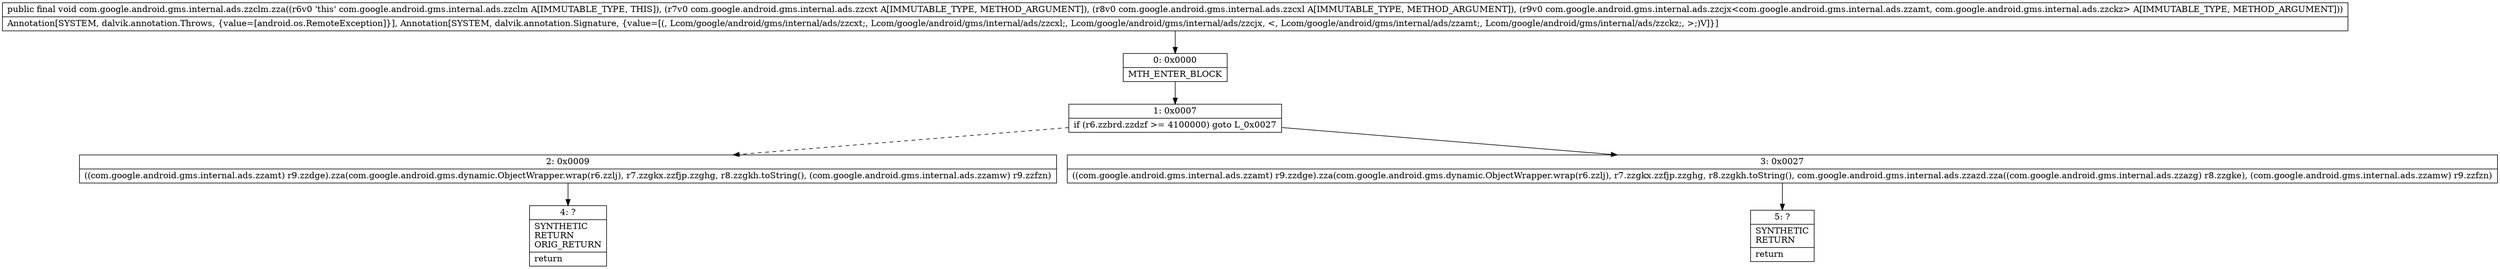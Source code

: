 digraph "CFG forcom.google.android.gms.internal.ads.zzclm.zza(Lcom\/google\/android\/gms\/internal\/ads\/zzcxt;Lcom\/google\/android\/gms\/internal\/ads\/zzcxl;Lcom\/google\/android\/gms\/internal\/ads\/zzcjx;)V" {
Node_0 [shape=record,label="{0\:\ 0x0000|MTH_ENTER_BLOCK\l}"];
Node_1 [shape=record,label="{1\:\ 0x0007|if (r6.zzbrd.zzdzf \>= 4100000) goto L_0x0027\l}"];
Node_2 [shape=record,label="{2\:\ 0x0009|((com.google.android.gms.internal.ads.zzamt) r9.zzdge).zza(com.google.android.gms.dynamic.ObjectWrapper.wrap(r6.zzlj), r7.zzgkx.zzfjp.zzghg, r8.zzgkh.toString(), (com.google.android.gms.internal.ads.zzamw) r9.zzfzn)\l}"];
Node_3 [shape=record,label="{3\:\ 0x0027|((com.google.android.gms.internal.ads.zzamt) r9.zzdge).zza(com.google.android.gms.dynamic.ObjectWrapper.wrap(r6.zzlj), r7.zzgkx.zzfjp.zzghg, r8.zzgkh.toString(), com.google.android.gms.internal.ads.zzazd.zza((com.google.android.gms.internal.ads.zzazg) r8.zzgke), (com.google.android.gms.internal.ads.zzamw) r9.zzfzn)\l}"];
Node_4 [shape=record,label="{4\:\ ?|SYNTHETIC\lRETURN\lORIG_RETURN\l|return\l}"];
Node_5 [shape=record,label="{5\:\ ?|SYNTHETIC\lRETURN\l|return\l}"];
MethodNode[shape=record,label="{public final void com.google.android.gms.internal.ads.zzclm.zza((r6v0 'this' com.google.android.gms.internal.ads.zzclm A[IMMUTABLE_TYPE, THIS]), (r7v0 com.google.android.gms.internal.ads.zzcxt A[IMMUTABLE_TYPE, METHOD_ARGUMENT]), (r8v0 com.google.android.gms.internal.ads.zzcxl A[IMMUTABLE_TYPE, METHOD_ARGUMENT]), (r9v0 com.google.android.gms.internal.ads.zzcjx\<com.google.android.gms.internal.ads.zzamt, com.google.android.gms.internal.ads.zzckz\> A[IMMUTABLE_TYPE, METHOD_ARGUMENT]))  | Annotation[SYSTEM, dalvik.annotation.Throws, \{value=[android.os.RemoteException]\}], Annotation[SYSTEM, dalvik.annotation.Signature, \{value=[(, Lcom\/google\/android\/gms\/internal\/ads\/zzcxt;, Lcom\/google\/android\/gms\/internal\/ads\/zzcxl;, Lcom\/google\/android\/gms\/internal\/ads\/zzcjx, \<, Lcom\/google\/android\/gms\/internal\/ads\/zzamt;, Lcom\/google\/android\/gms\/internal\/ads\/zzckz;, \>;)V]\}]\l}"];
MethodNode -> Node_0;
Node_0 -> Node_1;
Node_1 -> Node_2[style=dashed];
Node_1 -> Node_3;
Node_2 -> Node_4;
Node_3 -> Node_5;
}


